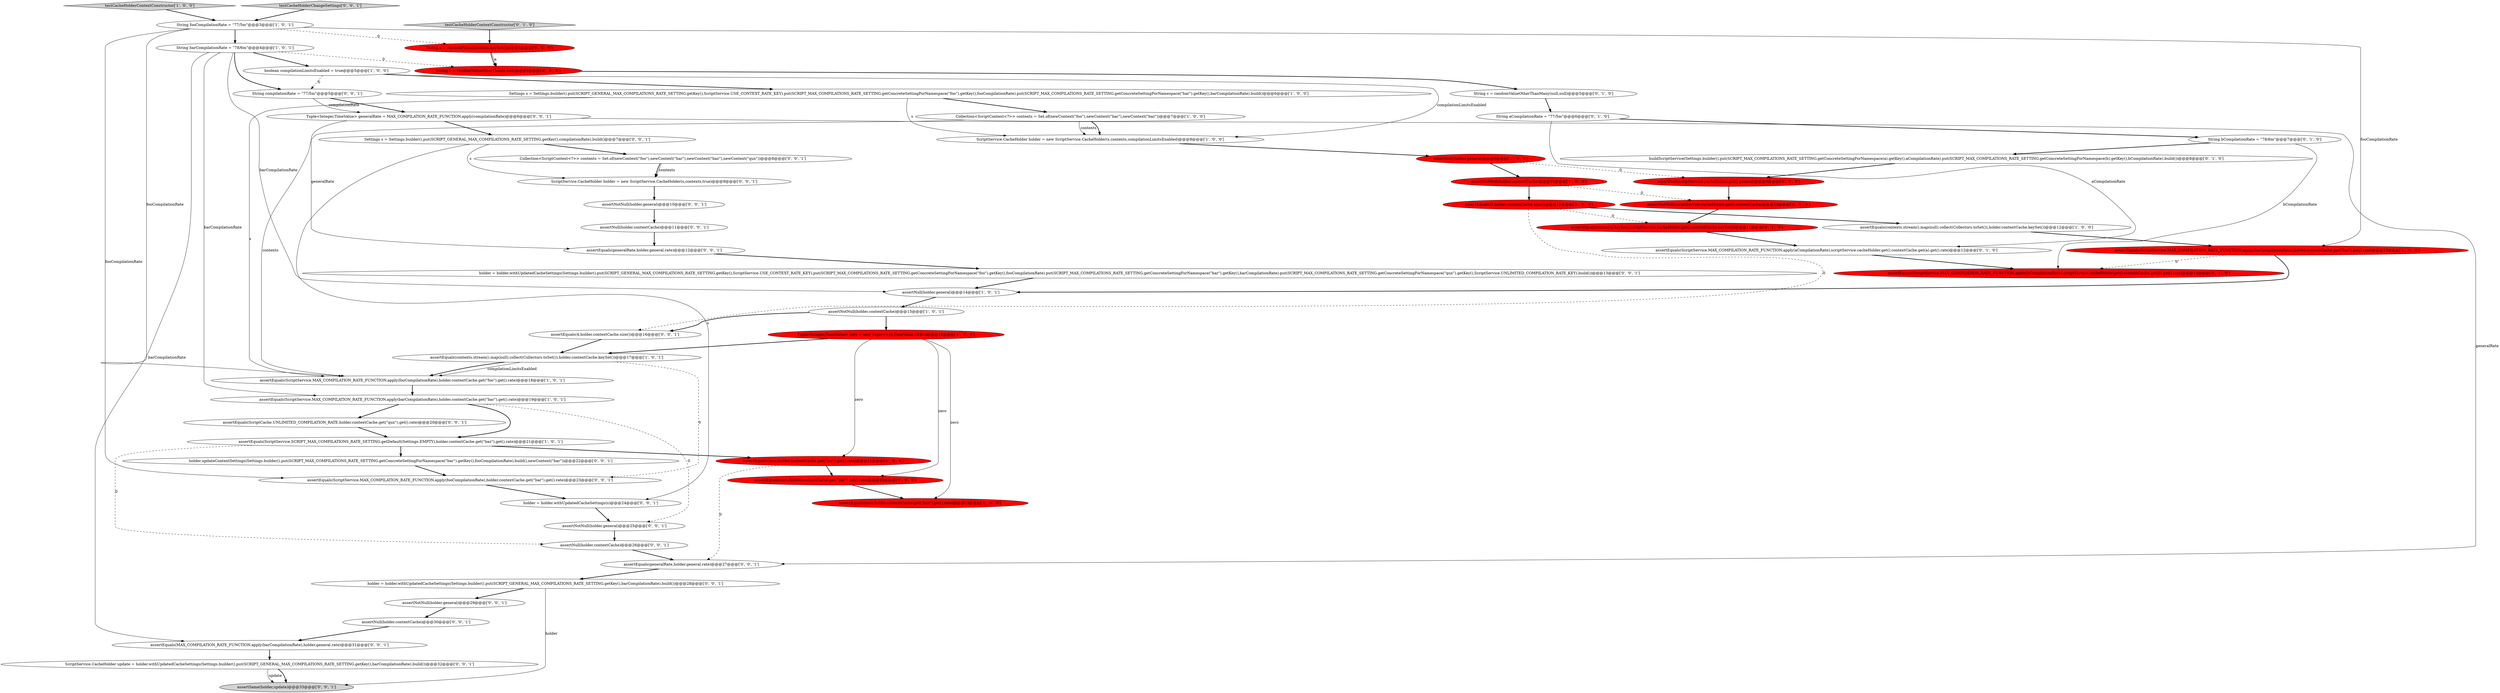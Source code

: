 digraph {
18 [style = filled, label = "boolean compilationLimitsEnabled = true@@@5@@@['1', '0', '0']", fillcolor = white, shape = ellipse image = "AAA0AAABBB1BBB"];
24 [style = filled, label = "String b = randomValueOtherThan(a,null)@@@4@@@['0', '1', '0']", fillcolor = red, shape = ellipse image = "AAA1AAABBB2BBB"];
2 [style = filled, label = "ScriptService.CacheHolder holder = new ScriptService.CacheHolder(s,contexts,compilationLimitsEnabled)@@@8@@@['1', '0', '0']", fillcolor = white, shape = ellipse image = "AAA0AAABBB1BBB"];
37 [style = filled, label = "assertNull(holder.contextCache)@@@11@@@['0', '0', '1']", fillcolor = white, shape = ellipse image = "AAA0AAABBB3BBB"];
53 [style = filled, label = "Tuple<Integer,TimeValue> generalRate = MAX_COMPILATION_RATE_FUNCTION.apply(compilationRate)@@@6@@@['0', '0', '1']", fillcolor = white, shape = ellipse image = "AAA0AAABBB3BBB"];
7 [style = filled, label = "testCacheHolderContextConstructor['1', '0', '0']", fillcolor = lightgray, shape = diamond image = "AAA0AAABBB1BBB"];
36 [style = filled, label = "holder = holder.withUpdatedCacheSettings(Settings.builder().put(SCRIPT_GENERAL_MAX_COMPILATIONS_RATE_SETTING.getKey(),ScriptService.USE_CONTEXT_RATE_KEY).put(SCRIPT_MAX_COMPILATIONS_RATE_SETTING.getConcreteSettingForNamespace(\"foo\").getKey(),fooCompilationRate).put(SCRIPT_MAX_COMPILATIONS_RATE_SETTING.getConcreteSettingForNamespace(\"bar\").getKey(),barCompilationRate).put(SCRIPT_MAX_COMPILATIONS_RATE_SETTING.getConcreteSettingForNamespace(\"qux\").getKey(),ScriptService.UNLIMITED_COMPILATION_RATE_KEY).build())@@@13@@@['0', '0', '1']", fillcolor = white, shape = ellipse image = "AAA0AAABBB3BBB"];
12 [style = filled, label = "assertEquals(ScriptService.MAX_COMPILATION_RATE_FUNCTION.apply(barCompilationRate),holder.contextCache.get(\"bar\").get().rate)@@@19@@@['1', '0', '1']", fillcolor = white, shape = ellipse image = "AAA0AAABBB1BBB"];
15 [style = filled, label = "assertEquals(zero,holder.contextCache.get(\"bar\").get().rate)@@@22@@@['1', '0', '0']", fillcolor = red, shape = ellipse image = "AAA1AAABBB1BBB"];
43 [style = filled, label = "ScriptService.CacheHolder holder = new ScriptService.CacheHolder(s,contexts,true)@@@9@@@['0', '0', '1']", fillcolor = white, shape = ellipse image = "AAA0AAABBB3BBB"];
33 [style = filled, label = "assertNull(scriptService.cacheHolder.get().general)@@@9@@@['0', '1', '0']", fillcolor = red, shape = ellipse image = "AAA1AAABBB2BBB"];
45 [style = filled, label = "assertNotNull(holder.general)@@@25@@@['0', '0', '1']", fillcolor = white, shape = ellipse image = "AAA0AAABBB3BBB"];
27 [style = filled, label = "String bCompilationRate = \"78/6m\"@@@7@@@['0', '1', '0']", fillcolor = white, shape = ellipse image = "AAA0AAABBB2BBB"];
56 [style = filled, label = "assertNull(holder.contextCache)@@@26@@@['0', '0', '1']", fillcolor = white, shape = ellipse image = "AAA0AAABBB3BBB"];
57 [style = filled, label = "assertNotNull(holder.general)@@@29@@@['0', '0', '1']", fillcolor = white, shape = ellipse image = "AAA0AAABBB3BBB"];
19 [style = filled, label = "assertEquals(contexts.stream().map(null).collect(Collectors.toSet()),holder.contextCache.keySet())@@@12@@@['1', '0', '0']", fillcolor = white, shape = ellipse image = "AAA0AAABBB1BBB"];
44 [style = filled, label = "Collection<ScriptContext<?>> contexts = Set.of(newContext(\"foo\"),newContext(\"bar\"),newContext(\"baz\"),newContext(\"qux\"))@@@8@@@['0', '0', '1']", fillcolor = white, shape = ellipse image = "AAA0AAABBB3BBB"];
22 [style = filled, label = "assertEquals(ScriptService.MAX_COMPILATION_RATE_FUNCTION.apply(aCompilationRate),scriptService.cacheHolder.get().contextCache.get(a).get().rate)@@@12@@@['0', '1', '0']", fillcolor = white, shape = ellipse image = "AAA0AAABBB2BBB"];
51 [style = filled, label = "holder = holder.withUpdatedCacheSettings(s)@@@24@@@['0', '0', '1']", fillcolor = white, shape = ellipse image = "AAA0AAABBB3BBB"];
41 [style = filled, label = "holder.updateContextSettings(Settings.builder().put(SCRIPT_MAX_COMPILATIONS_RATE_SETTING.getConcreteSettingForNamespace(\"bar\").getKey(),fooCompilationRate).build(),newContext(\"bar\"))@@@22@@@['0', '0', '1']", fillcolor = white, shape = ellipse image = "AAA0AAABBB3BBB"];
9 [style = filled, label = "Collection<ScriptContext<?>> contexts = Set.of(newContext(\"foo\"),newContext(\"bar\"),newContext(\"baz\"))@@@7@@@['1', '0', '0']", fillcolor = white, shape = ellipse image = "AAA0AAABBB1BBB"];
35 [style = filled, label = "assertNull(holder.contextCache)@@@30@@@['0', '0', '1']", fillcolor = white, shape = ellipse image = "AAA0AAABBB3BBB"];
42 [style = filled, label = "Settings s = Settings.builder().put(SCRIPT_GENERAL_MAX_COMPILATIONS_RATE_SETTING.getKey(),compilationRate).build()@@@7@@@['0', '0', '1']", fillcolor = white, shape = ellipse image = "AAA0AAABBB3BBB"];
54 [style = filled, label = "String compilationRate = \"77/5m\"@@@5@@@['0', '0', '1']", fillcolor = white, shape = ellipse image = "AAA0AAABBB3BBB"];
13 [style = filled, label = "assertEquals(ScriptService.MAX_COMPILATION_RATE_FUNCTION.apply(fooCompilationRate),holder.contextCache.get(\"foo\").get().rate)@@@18@@@['1', '0', '1']", fillcolor = white, shape = ellipse image = "AAA0AAABBB1BBB"];
30 [style = filled, label = "assertEquals(contexts.keySet(),scriptService.cacheHolder.get().contextCache.keySet())@@@11@@@['0', '1', '0']", fillcolor = red, shape = ellipse image = "AAA1AAABBB2BBB"];
20 [style = filled, label = "assertNotNull(holder.contextCache)@@@10@@@['1', '0', '0']", fillcolor = red, shape = ellipse image = "AAA1AAABBB1BBB"];
28 [style = filled, label = "String a = randomFrom(contexts.keySet())@@@3@@@['0', '1', '0']", fillcolor = red, shape = ellipse image = "AAA1AAABBB2BBB"];
40 [style = filled, label = "ScriptService.CacheHolder update = holder.withUpdatedCacheSettings(Settings.builder().put(SCRIPT_GENERAL_MAX_COMPILATIONS_RATE_SETTING.getKey(),barCompilationRate).build())@@@32@@@['0', '0', '1']", fillcolor = white, shape = ellipse image = "AAA0AAABBB3BBB"];
14 [style = filled, label = "assertNull(holder.general)@@@9@@@['1', '0', '0']", fillcolor = red, shape = ellipse image = "AAA1AAABBB1BBB"];
25 [style = filled, label = "String aCompilationRate = \"77/5m\"@@@6@@@['0', '1', '0']", fillcolor = white, shape = ellipse image = "AAA0AAABBB2BBB"];
5 [style = filled, label = "assertEquals(ScriptService.SCRIPT_MAX_COMPILATIONS_RATE_SETTING.getDefault(Settings.EMPTY),holder.contextCache.get(\"baz\").get().rate)@@@21@@@['1', '0', '1']", fillcolor = white, shape = ellipse image = "AAA0AAABBB1BBB"];
6 [style = filled, label = "assertEquals(zero,holder.contextCache.get(\"foo\").get().rate)@@@21@@@['1', '0', '0']", fillcolor = red, shape = ellipse image = "AAA1AAABBB1BBB"];
0 [style = filled, label = "assertEquals(3,holder.contextCache.size())@@@11@@@['1', '0', '0']", fillcolor = red, shape = ellipse image = "AAA1AAABBB1BBB"];
39 [style = filled, label = "assertEquals(MAX_COMPILATION_RATE_FUNCTION.apply(barCompilationRate),holder.general.rate)@@@31@@@['0', '0', '1']", fillcolor = white, shape = ellipse image = "AAA0AAABBB3BBB"];
32 [style = filled, label = "testCacheHolderContextConstructor['0', '1', '0']", fillcolor = lightgray, shape = diamond image = "AAA0AAABBB2BBB"];
48 [style = filled, label = "assertEquals(ScriptService.MAX_COMPILATION_RATE_FUNCTION.apply(fooCompilationRate),holder.contextCache.get(\"bar\").get().rate)@@@23@@@['0', '0', '1']", fillcolor = white, shape = ellipse image = "AAA0AAABBB3BBB"];
47 [style = filled, label = "assertEquals(4,holder.contextCache.size())@@@16@@@['0', '0', '1']", fillcolor = white, shape = ellipse image = "AAA0AAABBB3BBB"];
34 [style = filled, label = "assertEquals(generalRate,holder.general.rate)@@@12@@@['0', '0', '1']", fillcolor = white, shape = ellipse image = "AAA0AAABBB3BBB"];
52 [style = filled, label = "holder = holder.withUpdatedCacheSettings(Settings.builder().put(SCRIPT_GENERAL_MAX_COMPILATIONS_RATE_SETTING.getKey(),barCompilationRate).build())@@@28@@@['0', '0', '1']", fillcolor = white, shape = ellipse image = "AAA0AAABBB3BBB"];
46 [style = filled, label = "testCacheHolderChangeSettings['0', '0', '1']", fillcolor = lightgray, shape = diamond image = "AAA0AAABBB3BBB"];
49 [style = filled, label = "assertEquals(generalRate,holder.general.rate)@@@27@@@['0', '0', '1']", fillcolor = white, shape = ellipse image = "AAA0AAABBB3BBB"];
17 [style = filled, label = "assertNotNull(holder.contextCache)@@@15@@@['1', '0', '1']", fillcolor = white, shape = ellipse image = "AAA0AAABBB1BBB"];
23 [style = filled, label = "String c = randomValueOtherThanMany(null,null)@@@5@@@['0', '1', '0']", fillcolor = white, shape = ellipse image = "AAA0AAABBB2BBB"];
10 [style = filled, label = "String fooCompilationRate = \"77/5m\"@@@3@@@['1', '0', '1']", fillcolor = white, shape = ellipse image = "AAA0AAABBB1BBB"];
50 [style = filled, label = "assertEquals(ScriptCache.UNLIMITED_COMPILATION_RATE,holder.contextCache.get(\"qux\").get().rate)@@@20@@@['0', '0', '1']", fillcolor = white, shape = ellipse image = "AAA0AAABBB3BBB"];
38 [style = filled, label = "assertSame(holder,update)@@@33@@@['0', '0', '1']", fillcolor = lightgray, shape = ellipse image = "AAA0AAABBB3BBB"];
11 [style = filled, label = "assertEquals(ScriptService.MAX_COMPILATION_RATE_FUNCTION.apply(fooCompilationRate),holder.contextCache.get(\"foo\").get().rate)@@@13@@@['1', '0', '0']", fillcolor = red, shape = ellipse image = "AAA1AAABBB1BBB"];
1 [style = filled, label = "assertNull(holder.general)@@@14@@@['1', '0', '1']", fillcolor = white, shape = ellipse image = "AAA0AAABBB1BBB"];
29 [style = filled, label = "buildScriptService(Settings.builder().put(SCRIPT_MAX_COMPILATIONS_RATE_SETTING.getConcreteSettingForNamespace(a).getKey(),aCompilationRate).put(SCRIPT_MAX_COMPILATIONS_RATE_SETTING.getConcreteSettingForNamespace(b).getKey(),bCompilationRate).build())@@@8@@@['0', '1', '0']", fillcolor = white, shape = ellipse image = "AAA0AAABBB2BBB"];
26 [style = filled, label = "assertNotNull(scriptService.cacheHolder.get().contextCache)@@@10@@@['0', '1', '0']", fillcolor = red, shape = ellipse image = "AAA1AAABBB2BBB"];
8 [style = filled, label = "assertEquals(zero,holder.contextCache.get(\"baz\").get().rate)@@@23@@@['1', '0', '0']", fillcolor = red, shape = ellipse image = "AAA1AAABBB1BBB"];
21 [style = filled, label = "Tuple<Integer,TimeValue> zero = new Tuple<>(0,TimeValue.ZERO)@@@16@@@['1', '0', '0']", fillcolor = red, shape = ellipse image = "AAA1AAABBB1BBB"];
31 [style = filled, label = "assertEquals(ScriptService.MAX_COMPILATION_RATE_FUNCTION.apply(bCompilationRate),scriptService.cacheHolder.get().contextCache.get(b).get().rate)@@@13@@@['0', '1', '0']", fillcolor = red, shape = ellipse image = "AAA1AAABBB2BBB"];
55 [style = filled, label = "assertNotNull(holder.general)@@@10@@@['0', '0', '1']", fillcolor = white, shape = ellipse image = "AAA0AAABBB3BBB"];
16 [style = filled, label = "String barCompilationRate = \"78/6m\"@@@4@@@['1', '0', '1']", fillcolor = white, shape = ellipse image = "AAA0AAABBB1BBB"];
3 [style = filled, label = "assertEquals(contexts.stream().map(null).collect(Collectors.toSet()),holder.contextCache.keySet())@@@17@@@['1', '0', '1']", fillcolor = white, shape = ellipse image = "AAA0AAABBB1BBB"];
4 [style = filled, label = "Settings s = Settings.builder().put(SCRIPT_GENERAL_MAX_COMPILATIONS_RATE_SETTING.getKey(),ScriptService.USE_CONTEXT_RATE_KEY).put(SCRIPT_MAX_COMPILATIONS_RATE_SETTING.getConcreteSettingForNamespace(\"foo\").getKey(),fooCompilationRate).put(SCRIPT_MAX_COMPILATIONS_RATE_SETTING.getConcreteSettingForNamespace(\"bar\").getKey(),barCompilationRate).build()@@@6@@@['1', '0', '0']", fillcolor = white, shape = ellipse image = "AAA0AAABBB1BBB"];
42->51 [style = solid, label="s"];
12->5 [style = bold, label=""];
43->55 [style = bold, label=""];
20->0 [style = bold, label=""];
10->28 [style = dashed, label="0"];
19->11 [style = bold, label=""];
0->47 [style = dashed, label="0"];
44->43 [style = solid, label="contexts"];
40->38 [style = bold, label=""];
10->11 [style = solid, label="fooCompilationRate"];
16->12 [style = solid, label="barCompilationRate"];
41->48 [style = bold, label=""];
48->51 [style = bold, label=""];
42->44 [style = bold, label=""];
50->5 [style = bold, label=""];
2->14 [style = bold, label=""];
0->30 [style = dashed, label="0"];
54->53 [style = bold, label=""];
4->13 [style = solid, label="s"];
9->2 [style = solid, label="contexts"];
53->49 [style = solid, label="generalRate"];
17->21 [style = bold, label=""];
55->37 [style = bold, label=""];
14->20 [style = bold, label=""];
21->3 [style = bold, label=""];
20->26 [style = dashed, label="0"];
23->25 [style = bold, label=""];
10->13 [style = solid, label="fooCompilationRate"];
9->2 [style = bold, label=""];
0->19 [style = bold, label=""];
3->13 [style = solid, label="compilationLimitsEnabled"];
14->33 [style = dashed, label="0"];
1->17 [style = bold, label=""];
16->39 [style = solid, label="barCompilationRate"];
6->49 [style = dashed, label="0"];
25->27 [style = bold, label=""];
5->56 [style = dashed, label="0"];
13->12 [style = bold, label=""];
18->4 [style = bold, label=""];
5->6 [style = bold, label=""];
21->15 [style = solid, label="zero"];
18->54 [style = dashed, label="0"];
34->36 [style = bold, label=""];
28->24 [style = bold, label=""];
45->56 [style = bold, label=""];
27->29 [style = bold, label=""];
42->43 [style = solid, label="s"];
57->35 [style = bold, label=""];
3->48 [style = dashed, label="0"];
4->9 [style = bold, label=""];
16->18 [style = bold, label=""];
12->45 [style = dashed, label="0"];
47->3 [style = bold, label=""];
35->39 [style = bold, label=""];
53->42 [style = bold, label=""];
46->10 [style = bold, label=""];
10->48 [style = solid, label="fooCompilationRate"];
6->15 [style = bold, label=""];
33->26 [style = bold, label=""];
16->54 [style = bold, label=""];
54->53 [style = solid, label="compilationRate"];
52->38 [style = solid, label="holder"];
27->31 [style = solid, label="bCompilationRate"];
10->16 [style = bold, label=""];
51->45 [style = bold, label=""];
11->31 [style = dashed, label="0"];
39->40 [style = bold, label=""];
18->2 [style = solid, label="compilationLimitsEnabled"];
15->8 [style = bold, label=""];
24->23 [style = bold, label=""];
25->22 [style = solid, label="aCompilationRate"];
4->2 [style = solid, label="s"];
40->38 [style = solid, label="update"];
12->50 [style = bold, label=""];
30->22 [style = bold, label=""];
56->49 [style = bold, label=""];
11->1 [style = bold, label=""];
7->10 [style = bold, label=""];
16->24 [style = dashed, label="0"];
16->1 [style = solid, label="barCompilationRate"];
17->47 [style = bold, label=""];
28->24 [style = solid, label="a"];
53->34 [style = solid, label="generalRate"];
22->31 [style = bold, label=""];
36->1 [style = bold, label=""];
44->43 [style = bold, label=""];
26->30 [style = bold, label=""];
21->6 [style = solid, label="zero"];
29->33 [style = bold, label=""];
5->41 [style = bold, label=""];
9->13 [style = solid, label="contexts"];
49->52 [style = bold, label=""];
37->34 [style = bold, label=""];
3->13 [style = bold, label=""];
21->8 [style = solid, label="zero"];
52->57 [style = bold, label=""];
32->28 [style = bold, label=""];
}
